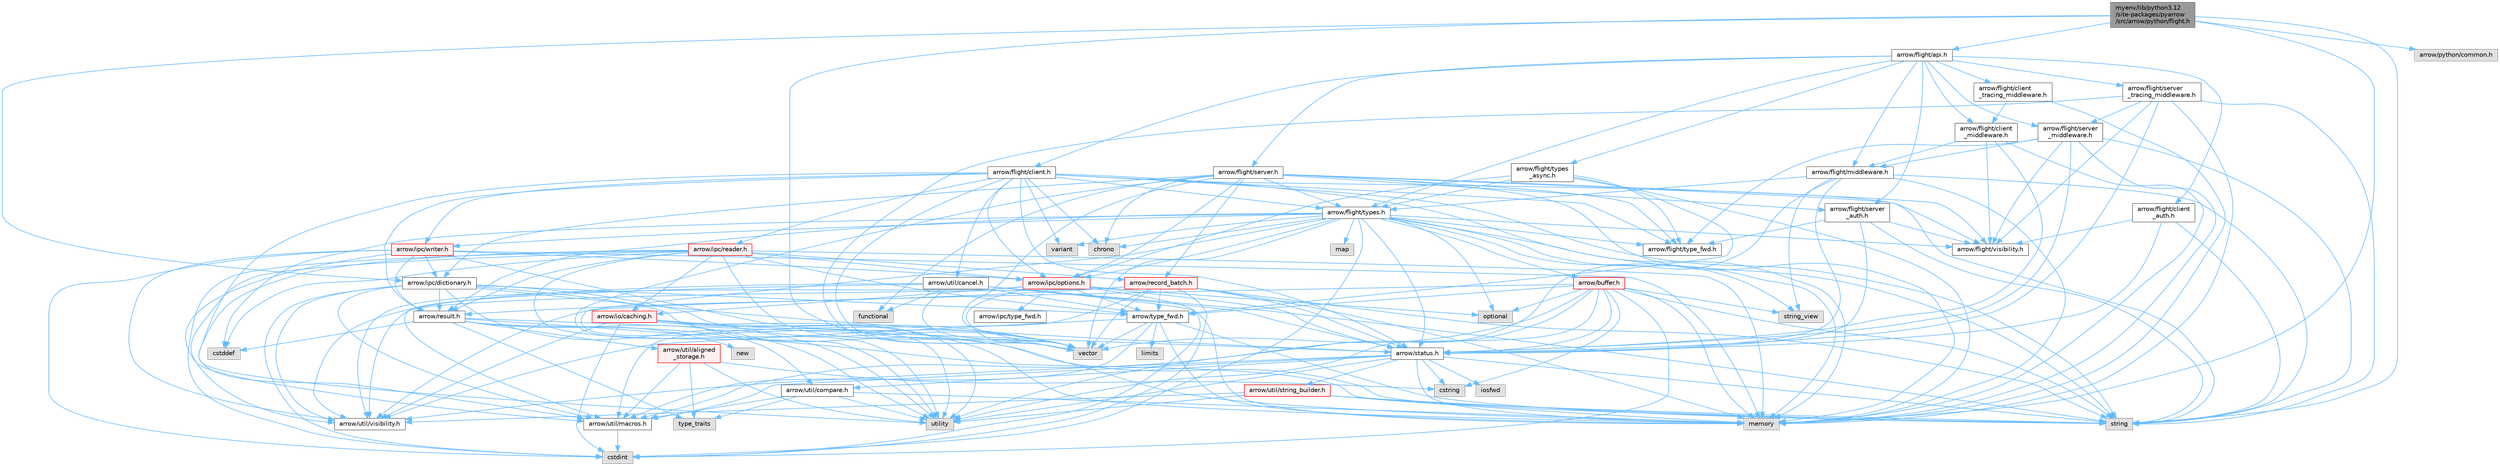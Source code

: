 digraph "myenv/lib/python3.12/site-packages/pyarrow/src/arrow/python/flight.h"
{
 // LATEX_PDF_SIZE
  bgcolor="transparent";
  edge [fontname=Helvetica,fontsize=10,labelfontname=Helvetica,labelfontsize=10];
  node [fontname=Helvetica,fontsize=10,shape=box,height=0.2,width=0.4];
  Node1 [id="Node000001",label="myenv/lib/python3.12\l/site-packages/pyarrow\l/src/arrow/python/flight.h",height=0.2,width=0.4,color="gray40", fillcolor="grey60", style="filled", fontcolor="black",tooltip=" "];
  Node1 -> Node2 [id="edge1_Node000001_Node000002",color="steelblue1",style="solid",tooltip=" "];
  Node2 [id="Node000002",label="memory",height=0.2,width=0.4,color="grey60", fillcolor="#E0E0E0", style="filled",tooltip=" "];
  Node1 -> Node3 [id="edge2_Node000001_Node000003",color="steelblue1",style="solid",tooltip=" "];
  Node3 [id="Node000003",label="string",height=0.2,width=0.4,color="grey60", fillcolor="#E0E0E0", style="filled",tooltip=" "];
  Node1 -> Node4 [id="edge3_Node000001_Node000004",color="steelblue1",style="solid",tooltip=" "];
  Node4 [id="Node000004",label="vector",height=0.2,width=0.4,color="grey60", fillcolor="#E0E0E0", style="filled",tooltip=" "];
  Node1 -> Node5 [id="edge4_Node000001_Node000005",color="steelblue1",style="solid",tooltip=" "];
  Node5 [id="Node000005",label="arrow/flight/api.h",height=0.2,width=0.4,color="grey40", fillcolor="white", style="filled",URL="$include_2arrow_2flight_2api_8h.html",tooltip=" "];
  Node5 -> Node6 [id="edge5_Node000005_Node000006",color="steelblue1",style="solid",tooltip=" "];
  Node6 [id="Node000006",label="arrow/flight/client.h",height=0.2,width=0.4,color="grey40", fillcolor="white", style="filled",URL="$client_8h.html",tooltip=" "];
  Node6 -> Node7 [id="edge6_Node000006_Node000007",color="steelblue1",style="solid",tooltip=" "];
  Node7 [id="Node000007",label="chrono",height=0.2,width=0.4,color="grey60", fillcolor="#E0E0E0", style="filled",tooltip=" "];
  Node6 -> Node2 [id="edge7_Node000006_Node000002",color="steelblue1",style="solid",tooltip=" "];
  Node6 -> Node3 [id="edge8_Node000006_Node000003",color="steelblue1",style="solid",tooltip=" "];
  Node6 -> Node8 [id="edge9_Node000006_Node000008",color="steelblue1",style="solid",tooltip=" "];
  Node8 [id="Node000008",label="utility",height=0.2,width=0.4,color="grey60", fillcolor="#E0E0E0", style="filled",tooltip=" "];
  Node6 -> Node9 [id="edge10_Node000006_Node000009",color="steelblue1",style="solid",tooltip=" "];
  Node9 [id="Node000009",label="variant",height=0.2,width=0.4,color="grey60", fillcolor="#E0E0E0", style="filled",tooltip=" "];
  Node6 -> Node4 [id="edge11_Node000006_Node000004",color="steelblue1",style="solid",tooltip=" "];
  Node6 -> Node10 [id="edge12_Node000006_Node000010",color="steelblue1",style="solid",tooltip=" "];
  Node10 [id="Node000010",label="arrow/ipc/options.h",height=0.2,width=0.4,color="red", fillcolor="#FFF0F0", style="filled",URL="$ipc_2options_8h.html",tooltip=" "];
  Node10 -> Node11 [id="edge13_Node000010_Node000011",color="steelblue1",style="solid",tooltip=" "];
  Node11 [id="Node000011",label="cstdint",height=0.2,width=0.4,color="grey60", fillcolor="#E0E0E0", style="filled",tooltip=" "];
  Node10 -> Node12 [id="edge14_Node000010_Node000012",color="steelblue1",style="solid",tooltip=" "];
  Node12 [id="Node000012",label="optional",height=0.2,width=0.4,color="grey60", fillcolor="#E0E0E0", style="filled",tooltip=" "];
  Node10 -> Node4 [id="edge15_Node000010_Node000004",color="steelblue1",style="solid",tooltip=" "];
  Node10 -> Node13 [id="edge16_Node000010_Node000013",color="steelblue1",style="solid",tooltip=" "];
  Node13 [id="Node000013",label="arrow/io/caching.h",height=0.2,width=0.4,color="red", fillcolor="#FFF0F0", style="filled",URL="$caching_8h.html",tooltip=" "];
  Node13 -> Node11 [id="edge17_Node000013_Node000011",color="steelblue1",style="solid",tooltip=" "];
  Node13 -> Node2 [id="edge18_Node000013_Node000002",color="steelblue1",style="solid",tooltip=" "];
  Node13 -> Node3 [id="edge19_Node000013_Node000003",color="steelblue1",style="solid",tooltip=" "];
  Node13 -> Node8 [id="edge20_Node000013_Node000008",color="steelblue1",style="solid",tooltip=" "];
  Node13 -> Node4 [id="edge21_Node000013_Node000004",color="steelblue1",style="solid",tooltip=" "];
  Node13 -> Node20 [id="edge22_Node000013_Node000020",color="steelblue1",style="solid",tooltip=" "];
  Node20 [id="Node000020",label="arrow/util/visibility.h",height=0.2,width=0.4,color="grey40", fillcolor="white", style="filled",URL="$include_2arrow_2util_2visibility_8h.html",tooltip=" "];
  Node10 -> Node31 [id="edge23_Node000010_Node000031",color="steelblue1",style="solid",tooltip=" "];
  Node31 [id="Node000031",label="arrow/ipc/type_fwd.h",height=0.2,width=0.4,color="grey40", fillcolor="white", style="filled",URL="$arrow_2ipc_2type__fwd_8h.html",tooltip=" "];
  Node10 -> Node23 [id="edge24_Node000010_Node000023",color="steelblue1",style="solid",tooltip=" "];
  Node23 [id="Node000023",label="arrow/status.h",height=0.2,width=0.4,color="grey40", fillcolor="white", style="filled",URL="$status_8h.html",tooltip=" "];
  Node23 -> Node24 [id="edge25_Node000023_Node000024",color="steelblue1",style="solid",tooltip=" "];
  Node24 [id="Node000024",label="cstring",height=0.2,width=0.4,color="grey60", fillcolor="#E0E0E0", style="filled",tooltip=" "];
  Node23 -> Node25 [id="edge26_Node000023_Node000025",color="steelblue1",style="solid",tooltip=" "];
  Node25 [id="Node000025",label="iosfwd",height=0.2,width=0.4,color="grey60", fillcolor="#E0E0E0", style="filled",tooltip=" "];
  Node23 -> Node2 [id="edge27_Node000023_Node000002",color="steelblue1",style="solid",tooltip=" "];
  Node23 -> Node3 [id="edge28_Node000023_Node000003",color="steelblue1",style="solid",tooltip=" "];
  Node23 -> Node8 [id="edge29_Node000023_Node000008",color="steelblue1",style="solid",tooltip=" "];
  Node23 -> Node26 [id="edge30_Node000023_Node000026",color="steelblue1",style="solid",tooltip=" "];
  Node26 [id="Node000026",label="arrow/util/compare.h",height=0.2,width=0.4,color="grey40", fillcolor="white", style="filled",URL="$util_2compare_8h.html",tooltip=" "];
  Node26 -> Node2 [id="edge31_Node000026_Node000002",color="steelblue1",style="solid",tooltip=" "];
  Node26 -> Node27 [id="edge32_Node000026_Node000027",color="steelblue1",style="solid",tooltip=" "];
  Node27 [id="Node000027",label="type_traits",height=0.2,width=0.4,color="grey60", fillcolor="#E0E0E0", style="filled",tooltip=" "];
  Node26 -> Node8 [id="edge33_Node000026_Node000008",color="steelblue1",style="solid",tooltip=" "];
  Node26 -> Node19 [id="edge34_Node000026_Node000019",color="steelblue1",style="solid",tooltip=" "];
  Node19 [id="Node000019",label="arrow/util/macros.h",height=0.2,width=0.4,color="grey40", fillcolor="white", style="filled",URL="$macros_8h.html",tooltip=" "];
  Node19 -> Node11 [id="edge35_Node000019_Node000011",color="steelblue1",style="solid",tooltip=" "];
  Node23 -> Node19 [id="edge36_Node000023_Node000019",color="steelblue1",style="solid",tooltip=" "];
  Node23 -> Node28 [id="edge37_Node000023_Node000028",color="steelblue1",style="solid",tooltip=" "];
  Node28 [id="Node000028",label="arrow/util/string_builder.h",height=0.2,width=0.4,color="red", fillcolor="#FFF0F0", style="filled",URL="$string__builder_8h.html",tooltip=" "];
  Node28 -> Node2 [id="edge38_Node000028_Node000002",color="steelblue1",style="solid",tooltip=" "];
  Node28 -> Node3 [id="edge39_Node000028_Node000003",color="steelblue1",style="solid",tooltip=" "];
  Node28 -> Node8 [id="edge40_Node000028_Node000008",color="steelblue1",style="solid",tooltip=" "];
  Node28 -> Node20 [id="edge41_Node000028_Node000020",color="steelblue1",style="solid",tooltip=" "];
  Node23 -> Node20 [id="edge42_Node000023_Node000020",color="steelblue1",style="solid",tooltip=" "];
  Node10 -> Node17 [id="edge43_Node000010_Node000017",color="steelblue1",style="solid",tooltip=" "];
  Node17 [id="Node000017",label="arrow/type_fwd.h",height=0.2,width=0.4,color="grey40", fillcolor="white", style="filled",URL="$arrow_2type__fwd_8h.html",tooltip=" "];
  Node17 -> Node18 [id="edge44_Node000017_Node000018",color="steelblue1",style="solid",tooltip=" "];
  Node18 [id="Node000018",label="limits",height=0.2,width=0.4,color="grey60", fillcolor="#E0E0E0", style="filled",tooltip=" "];
  Node17 -> Node2 [id="edge45_Node000017_Node000002",color="steelblue1",style="solid",tooltip=" "];
  Node17 -> Node3 [id="edge46_Node000017_Node000003",color="steelblue1",style="solid",tooltip=" "];
  Node17 -> Node4 [id="edge47_Node000017_Node000004",color="steelblue1",style="solid",tooltip=" "];
  Node17 -> Node19 [id="edge48_Node000017_Node000019",color="steelblue1",style="solid",tooltip=" "];
  Node17 -> Node20 [id="edge49_Node000017_Node000020",color="steelblue1",style="solid",tooltip=" "];
  Node10 -> Node20 [id="edge50_Node000010_Node000020",color="steelblue1",style="solid",tooltip=" "];
  Node6 -> Node38 [id="edge51_Node000006_Node000038",color="steelblue1",style="solid",tooltip=" "];
  Node38 [id="Node000038",label="arrow/ipc/reader.h",height=0.2,width=0.4,color="red", fillcolor="#FFF0F0", style="filled",URL="$arrow_2ipc_2reader_8h.html",tooltip=" "];
  Node38 -> Node34 [id="edge52_Node000038_Node000034",color="steelblue1",style="solid",tooltip=" "];
  Node34 [id="Node000034",label="cstddef",height=0.2,width=0.4,color="grey60", fillcolor="#E0E0E0", style="filled",tooltip=" "];
  Node38 -> Node11 [id="edge53_Node000038_Node000011",color="steelblue1",style="solid",tooltip=" "];
  Node38 -> Node2 [id="edge54_Node000038_Node000002",color="steelblue1",style="solid",tooltip=" "];
  Node38 -> Node8 [id="edge55_Node000038_Node000008",color="steelblue1",style="solid",tooltip=" "];
  Node38 -> Node4 [id="edge56_Node000038_Node000004",color="steelblue1",style="solid",tooltip=" "];
  Node38 -> Node13 [id="edge57_Node000038_Node000013",color="steelblue1",style="solid",tooltip=" "];
  Node38 -> Node10 [id="edge58_Node000038_Node000010",color="steelblue1",style="solid",tooltip=" "];
  Node38 -> Node40 [id="edge59_Node000038_Node000040",color="steelblue1",style="solid",tooltip=" "];
  Node40 [id="Node000040",label="arrow/record_batch.h",height=0.2,width=0.4,color="red", fillcolor="#FFF0F0", style="filled",URL="$record__batch_8h.html",tooltip=" "];
  Node40 -> Node11 [id="edge60_Node000040_Node000011",color="steelblue1",style="solid",tooltip=" "];
  Node40 -> Node2 [id="edge61_Node000040_Node000002",color="steelblue1",style="solid",tooltip=" "];
  Node40 -> Node3 [id="edge62_Node000040_Node000003",color="steelblue1",style="solid",tooltip=" "];
  Node40 -> Node4 [id="edge63_Node000040_Node000004",color="steelblue1",style="solid",tooltip=" "];
  Node40 -> Node33 [id="edge64_Node000040_Node000033",color="steelblue1",style="solid",tooltip=" "];
  Node33 [id="Node000033",label="arrow/result.h",height=0.2,width=0.4,color="grey40", fillcolor="white", style="filled",URL="$result_8h.html",tooltip=" "];
  Node33 -> Node34 [id="edge65_Node000033_Node000034",color="steelblue1",style="solid",tooltip=" "];
  Node33 -> Node35 [id="edge66_Node000033_Node000035",color="steelblue1",style="solid",tooltip=" "];
  Node35 [id="Node000035",label="new",height=0.2,width=0.4,color="grey60", fillcolor="#E0E0E0", style="filled",tooltip=" "];
  Node33 -> Node3 [id="edge67_Node000033_Node000003",color="steelblue1",style="solid",tooltip=" "];
  Node33 -> Node27 [id="edge68_Node000033_Node000027",color="steelblue1",style="solid",tooltip=" "];
  Node33 -> Node8 [id="edge69_Node000033_Node000008",color="steelblue1",style="solid",tooltip=" "];
  Node33 -> Node23 [id="edge70_Node000033_Node000023",color="steelblue1",style="solid",tooltip=" "];
  Node33 -> Node36 [id="edge71_Node000033_Node000036",color="steelblue1",style="solid",tooltip=" "];
  Node36 [id="Node000036",label="arrow/util/aligned\l_storage.h",height=0.2,width=0.4,color="red", fillcolor="#FFF0F0", style="filled",URL="$aligned__storage_8h.html",tooltip=" "];
  Node36 -> Node24 [id="edge72_Node000036_Node000024",color="steelblue1",style="solid",tooltip=" "];
  Node36 -> Node27 [id="edge73_Node000036_Node000027",color="steelblue1",style="solid",tooltip=" "];
  Node36 -> Node8 [id="edge74_Node000036_Node000008",color="steelblue1",style="solid",tooltip=" "];
  Node36 -> Node19 [id="edge75_Node000036_Node000019",color="steelblue1",style="solid",tooltip=" "];
  Node33 -> Node26 [id="edge76_Node000033_Node000026",color="steelblue1",style="solid",tooltip=" "];
  Node40 -> Node23 [id="edge77_Node000040_Node000023",color="steelblue1",style="solid",tooltip=" "];
  Node40 -> Node17 [id="edge78_Node000040_Node000017",color="steelblue1",style="solid",tooltip=" "];
  Node40 -> Node19 [id="edge79_Node000040_Node000019",color="steelblue1",style="solid",tooltip=" "];
  Node40 -> Node20 [id="edge80_Node000040_Node000020",color="steelblue1",style="solid",tooltip=" "];
  Node38 -> Node33 [id="edge81_Node000038_Node000033",color="steelblue1",style="solid",tooltip=" "];
  Node38 -> Node17 [id="edge82_Node000038_Node000017",color="steelblue1",style="solid",tooltip=" "];
  Node38 -> Node19 [id="edge83_Node000038_Node000019",color="steelblue1",style="solid",tooltip=" "];
  Node38 -> Node20 [id="edge84_Node000038_Node000020",color="steelblue1",style="solid",tooltip=" "];
  Node6 -> Node79 [id="edge85_Node000006_Node000079",color="steelblue1",style="solid",tooltip=" "];
  Node79 [id="Node000079",label="arrow/ipc/writer.h",height=0.2,width=0.4,color="red", fillcolor="#FFF0F0", style="filled",URL="$arrow_2ipc_2writer_8h.html",tooltip=" "];
  Node79 -> Node11 [id="edge86_Node000079_Node000011",color="steelblue1",style="solid",tooltip=" "];
  Node79 -> Node2 [id="edge87_Node000079_Node000002",color="steelblue1",style="solid",tooltip=" "];
  Node79 -> Node4 [id="edge88_Node000079_Node000004",color="steelblue1",style="solid",tooltip=" "];
  Node79 -> Node80 [id="edge89_Node000079_Node000080",color="steelblue1",style="solid",tooltip=" "];
  Node80 [id="Node000080",label="arrow/ipc/dictionary.h",height=0.2,width=0.4,color="grey40", fillcolor="white", style="filled",URL="$dictionary_8h.html",tooltip=" "];
  Node80 -> Node11 [id="edge90_Node000080_Node000011",color="steelblue1",style="solid",tooltip=" "];
  Node80 -> Node2 [id="edge91_Node000080_Node000002",color="steelblue1",style="solid",tooltip=" "];
  Node80 -> Node8 [id="edge92_Node000080_Node000008",color="steelblue1",style="solid",tooltip=" "];
  Node80 -> Node4 [id="edge93_Node000080_Node000004",color="steelblue1",style="solid",tooltip=" "];
  Node80 -> Node33 [id="edge94_Node000080_Node000033",color="steelblue1",style="solid",tooltip=" "];
  Node80 -> Node23 [id="edge95_Node000080_Node000023",color="steelblue1",style="solid",tooltip=" "];
  Node80 -> Node17 [id="edge96_Node000080_Node000017",color="steelblue1",style="solid",tooltip=" "];
  Node80 -> Node19 [id="edge97_Node000080_Node000019",color="steelblue1",style="solid",tooltip=" "];
  Node80 -> Node20 [id="edge98_Node000080_Node000020",color="steelblue1",style="solid",tooltip=" "];
  Node79 -> Node10 [id="edge99_Node000079_Node000010",color="steelblue1",style="solid",tooltip=" "];
  Node79 -> Node33 [id="edge100_Node000079_Node000033",color="steelblue1",style="solid",tooltip=" "];
  Node79 -> Node19 [id="edge101_Node000079_Node000019",color="steelblue1",style="solid",tooltip=" "];
  Node79 -> Node20 [id="edge102_Node000079_Node000020",color="steelblue1",style="solid",tooltip=" "];
  Node6 -> Node33 [id="edge103_Node000006_Node000033",color="steelblue1",style="solid",tooltip=" "];
  Node6 -> Node23 [id="edge104_Node000006_Node000023",color="steelblue1",style="solid",tooltip=" "];
  Node6 -> Node21 [id="edge105_Node000006_Node000021",color="steelblue1",style="solid",tooltip=" "];
  Node21 [id="Node000021",label="arrow/util/cancel.h",height=0.2,width=0.4,color="grey40", fillcolor="white", style="filled",URL="$cancel_8h.html",tooltip=" "];
  Node21 -> Node22 [id="edge106_Node000021_Node000022",color="steelblue1",style="solid",tooltip=" "];
  Node22 [id="Node000022",label="functional",height=0.2,width=0.4,color="grey60", fillcolor="#E0E0E0", style="filled",tooltip=" "];
  Node21 -> Node2 [id="edge107_Node000021_Node000002",color="steelblue1",style="solid",tooltip=" "];
  Node21 -> Node3 [id="edge108_Node000021_Node000003",color="steelblue1",style="solid",tooltip=" "];
  Node21 -> Node4 [id="edge109_Node000021_Node000004",color="steelblue1",style="solid",tooltip=" "];
  Node21 -> Node23 [id="edge110_Node000021_Node000023",color="steelblue1",style="solid",tooltip=" "];
  Node21 -> Node17 [id="edge111_Node000021_Node000017",color="steelblue1",style="solid",tooltip=" "];
  Node21 -> Node19 [id="edge112_Node000021_Node000019",color="steelblue1",style="solid",tooltip=" "];
  Node21 -> Node20 [id="edge113_Node000021_Node000020",color="steelblue1",style="solid",tooltip=" "];
  Node6 -> Node81 [id="edge114_Node000006_Node000081",color="steelblue1",style="solid",tooltip=" "];
  Node81 [id="Node000081",label="arrow/flight/type_fwd.h",height=0.2,width=0.4,color="grey40", fillcolor="white", style="filled",URL="$arrow_2flight_2type__fwd_8h.html",tooltip=" "];
  Node6 -> Node82 [id="edge115_Node000006_Node000082",color="steelblue1",style="solid",tooltip=" "];
  Node82 [id="Node000082",label="arrow/flight/types.h",height=0.2,width=0.4,color="grey40", fillcolor="white", style="filled",URL="$arrow_2flight_2types_8h.html",tooltip=" "];
  Node82 -> Node7 [id="edge116_Node000082_Node000007",color="steelblue1",style="solid",tooltip=" "];
  Node82 -> Node34 [id="edge117_Node000082_Node000034",color="steelblue1",style="solid",tooltip=" "];
  Node82 -> Node11 [id="edge118_Node000082_Node000011",color="steelblue1",style="solid",tooltip=" "];
  Node82 -> Node83 [id="edge119_Node000082_Node000083",color="steelblue1",style="solid",tooltip=" "];
  Node83 [id="Node000083",label="map",height=0.2,width=0.4,color="grey60", fillcolor="#E0E0E0", style="filled",tooltip=" "];
  Node82 -> Node2 [id="edge120_Node000082_Node000002",color="steelblue1",style="solid",tooltip=" "];
  Node82 -> Node12 [id="edge121_Node000082_Node000012",color="steelblue1",style="solid",tooltip=" "];
  Node82 -> Node3 [id="edge122_Node000082_Node000003",color="steelblue1",style="solid",tooltip=" "];
  Node82 -> Node15 [id="edge123_Node000082_Node000015",color="steelblue1",style="solid",tooltip=" "];
  Node15 [id="Node000015",label="string_view",height=0.2,width=0.4,color="grey60", fillcolor="#E0E0E0", style="filled",tooltip=" "];
  Node82 -> Node8 [id="edge124_Node000082_Node000008",color="steelblue1",style="solid",tooltip=" "];
  Node82 -> Node9 [id="edge125_Node000082_Node000009",color="steelblue1",style="solid",tooltip=" "];
  Node82 -> Node4 [id="edge126_Node000082_Node000004",color="steelblue1",style="solid",tooltip=" "];
  Node82 -> Node84 [id="edge127_Node000082_Node000084",color="steelblue1",style="solid",tooltip=" "];
  Node84 [id="Node000084",label="arrow/buffer.h",height=0.2,width=0.4,color="red", fillcolor="#FFF0F0", style="filled",URL="$buffer_8h.html",tooltip=" "];
  Node84 -> Node11 [id="edge128_Node000084_Node000011",color="steelblue1",style="solid",tooltip=" "];
  Node84 -> Node24 [id="edge129_Node000084_Node000024",color="steelblue1",style="solid",tooltip=" "];
  Node84 -> Node2 [id="edge130_Node000084_Node000002",color="steelblue1",style="solid",tooltip=" "];
  Node84 -> Node12 [id="edge131_Node000084_Node000012",color="steelblue1",style="solid",tooltip=" "];
  Node84 -> Node3 [id="edge132_Node000084_Node000003",color="steelblue1",style="solid",tooltip=" "];
  Node84 -> Node15 [id="edge133_Node000084_Node000015",color="steelblue1",style="solid",tooltip=" "];
  Node84 -> Node8 [id="edge134_Node000084_Node000008",color="steelblue1",style="solid",tooltip=" "];
  Node84 -> Node4 [id="edge135_Node000084_Node000004",color="steelblue1",style="solid",tooltip=" "];
  Node84 -> Node23 [id="edge136_Node000084_Node000023",color="steelblue1",style="solid",tooltip=" "];
  Node84 -> Node17 [id="edge137_Node000084_Node000017",color="steelblue1",style="solid",tooltip=" "];
  Node84 -> Node19 [id="edge138_Node000084_Node000019",color="steelblue1",style="solid",tooltip=" "];
  Node84 -> Node20 [id="edge139_Node000084_Node000020",color="steelblue1",style="solid",tooltip=" "];
  Node82 -> Node81 [id="edge140_Node000082_Node000081",color="steelblue1",style="solid",tooltip=" "];
  Node82 -> Node87 [id="edge141_Node000082_Node000087",color="steelblue1",style="solid",tooltip=" "];
  Node87 [id="Node000087",label="arrow/flight/visibility.h",height=0.2,width=0.4,color="grey40", fillcolor="white", style="filled",URL="$include_2arrow_2flight_2visibility_8h.html",tooltip=" "];
  Node82 -> Node10 [id="edge142_Node000082_Node000010",color="steelblue1",style="solid",tooltip=" "];
  Node82 -> Node79 [id="edge143_Node000082_Node000079",color="steelblue1",style="solid",tooltip=" "];
  Node82 -> Node33 [id="edge144_Node000082_Node000033",color="steelblue1",style="solid",tooltip=" "];
  Node82 -> Node23 [id="edge145_Node000082_Node000023",color="steelblue1",style="solid",tooltip=" "];
  Node6 -> Node87 [id="edge146_Node000006_Node000087",color="steelblue1",style="solid",tooltip=" "];
  Node5 -> Node88 [id="edge147_Node000005_Node000088",color="steelblue1",style="solid",tooltip=" "];
  Node88 [id="Node000088",label="arrow/flight/client\l_auth.h",height=0.2,width=0.4,color="grey40", fillcolor="white", style="filled",URL="$client__auth_8h.html",tooltip=" "];
  Node88 -> Node3 [id="edge148_Node000088_Node000003",color="steelblue1",style="solid",tooltip=" "];
  Node88 -> Node87 [id="edge149_Node000088_Node000087",color="steelblue1",style="solid",tooltip=" "];
  Node88 -> Node23 [id="edge150_Node000088_Node000023",color="steelblue1",style="solid",tooltip=" "];
  Node5 -> Node89 [id="edge151_Node000005_Node000089",color="steelblue1",style="solid",tooltip=" "];
  Node89 [id="Node000089",label="arrow/flight/client\l_middleware.h",height=0.2,width=0.4,color="grey40", fillcolor="white", style="filled",URL="$client__middleware_8h.html",tooltip=" "];
  Node89 -> Node2 [id="edge152_Node000089_Node000002",color="steelblue1",style="solid",tooltip=" "];
  Node89 -> Node90 [id="edge153_Node000089_Node000090",color="steelblue1",style="solid",tooltip=" "];
  Node90 [id="Node000090",label="arrow/flight/middleware.h",height=0.2,width=0.4,color="grey40", fillcolor="white", style="filled",URL="$middleware_8h.html",tooltip=" "];
  Node90 -> Node2 [id="edge154_Node000090_Node000002",color="steelblue1",style="solid",tooltip=" "];
  Node90 -> Node3 [id="edge155_Node000090_Node000003",color="steelblue1",style="solid",tooltip=" "];
  Node90 -> Node15 [id="edge156_Node000090_Node000015",color="steelblue1",style="solid",tooltip=" "];
  Node90 -> Node8 [id="edge157_Node000090_Node000008",color="steelblue1",style="solid",tooltip=" "];
  Node90 -> Node82 [id="edge158_Node000090_Node000082",color="steelblue1",style="solid",tooltip=" "];
  Node90 -> Node23 [id="edge159_Node000090_Node000023",color="steelblue1",style="solid",tooltip=" "];
  Node89 -> Node87 [id="edge160_Node000089_Node000087",color="steelblue1",style="solid",tooltip=" "];
  Node89 -> Node23 [id="edge161_Node000089_Node000023",color="steelblue1",style="solid",tooltip=" "];
  Node5 -> Node91 [id="edge162_Node000005_Node000091",color="steelblue1",style="solid",tooltip=" "];
  Node91 [id="Node000091",label="arrow/flight/client\l_tracing_middleware.h",height=0.2,width=0.4,color="grey40", fillcolor="white", style="filled",URL="$client__tracing__middleware_8h.html",tooltip=" "];
  Node91 -> Node2 [id="edge163_Node000091_Node000002",color="steelblue1",style="solid",tooltip=" "];
  Node91 -> Node89 [id="edge164_Node000091_Node000089",color="steelblue1",style="solid",tooltip=" "];
  Node5 -> Node90 [id="edge165_Node000005_Node000090",color="steelblue1",style="solid",tooltip=" "];
  Node5 -> Node92 [id="edge166_Node000005_Node000092",color="steelblue1",style="solid",tooltip=" "];
  Node92 [id="Node000092",label="arrow/flight/server.h",height=0.2,width=0.4,color="grey40", fillcolor="white", style="filled",URL="$server_8h.html",tooltip=" "];
  Node92 -> Node7 [id="edge167_Node000092_Node000007",color="steelblue1",style="solid",tooltip=" "];
  Node92 -> Node22 [id="edge168_Node000092_Node000022",color="steelblue1",style="solid",tooltip=" "];
  Node92 -> Node2 [id="edge169_Node000092_Node000002",color="steelblue1",style="solid",tooltip=" "];
  Node92 -> Node3 [id="edge170_Node000092_Node000003",color="steelblue1",style="solid",tooltip=" "];
  Node92 -> Node8 [id="edge171_Node000092_Node000008",color="steelblue1",style="solid",tooltip=" "];
  Node92 -> Node4 [id="edge172_Node000092_Node000004",color="steelblue1",style="solid",tooltip=" "];
  Node92 -> Node93 [id="edge173_Node000092_Node000093",color="steelblue1",style="solid",tooltip=" "];
  Node93 [id="Node000093",label="arrow/flight/server\l_auth.h",height=0.2,width=0.4,color="grey40", fillcolor="white", style="filled",URL="$server__auth_8h.html",tooltip=" "];
  Node93 -> Node3 [id="edge174_Node000093_Node000003",color="steelblue1",style="solid",tooltip=" "];
  Node93 -> Node81 [id="edge175_Node000093_Node000081",color="steelblue1",style="solid",tooltip=" "];
  Node93 -> Node87 [id="edge176_Node000093_Node000087",color="steelblue1",style="solid",tooltip=" "];
  Node93 -> Node23 [id="edge177_Node000093_Node000023",color="steelblue1",style="solid",tooltip=" "];
  Node92 -> Node81 [id="edge178_Node000092_Node000081",color="steelblue1",style="solid",tooltip=" "];
  Node92 -> Node82 [id="edge179_Node000092_Node000082",color="steelblue1",style="solid",tooltip=" "];
  Node92 -> Node87 [id="edge180_Node000092_Node000087",color="steelblue1",style="solid",tooltip=" "];
  Node92 -> Node80 [id="edge181_Node000092_Node000080",color="steelblue1",style="solid",tooltip=" "];
  Node92 -> Node10 [id="edge182_Node000092_Node000010",color="steelblue1",style="solid",tooltip=" "];
  Node92 -> Node40 [id="edge183_Node000092_Node000040",color="steelblue1",style="solid",tooltip=" "];
  Node5 -> Node93 [id="edge184_Node000005_Node000093",color="steelblue1",style="solid",tooltip=" "];
  Node5 -> Node94 [id="edge185_Node000005_Node000094",color="steelblue1",style="solid",tooltip=" "];
  Node94 [id="Node000094",label="arrow/flight/server\l_middleware.h",height=0.2,width=0.4,color="grey40", fillcolor="white", style="filled",URL="$server__middleware_8h.html",tooltip=" "];
  Node94 -> Node2 [id="edge186_Node000094_Node000002",color="steelblue1",style="solid",tooltip=" "];
  Node94 -> Node3 [id="edge187_Node000094_Node000003",color="steelblue1",style="solid",tooltip=" "];
  Node94 -> Node90 [id="edge188_Node000094_Node000090",color="steelblue1",style="solid",tooltip=" "];
  Node94 -> Node81 [id="edge189_Node000094_Node000081",color="steelblue1",style="solid",tooltip=" "];
  Node94 -> Node87 [id="edge190_Node000094_Node000087",color="steelblue1",style="solid",tooltip=" "];
  Node94 -> Node23 [id="edge191_Node000094_Node000023",color="steelblue1",style="solid",tooltip=" "];
  Node5 -> Node95 [id="edge192_Node000005_Node000095",color="steelblue1",style="solid",tooltip=" "];
  Node95 [id="Node000095",label="arrow/flight/server\l_tracing_middleware.h",height=0.2,width=0.4,color="grey40", fillcolor="white", style="filled",URL="$server__tracing__middleware_8h.html",tooltip=" "];
  Node95 -> Node2 [id="edge193_Node000095_Node000002",color="steelblue1",style="solid",tooltip=" "];
  Node95 -> Node3 [id="edge194_Node000095_Node000003",color="steelblue1",style="solid",tooltip=" "];
  Node95 -> Node4 [id="edge195_Node000095_Node000004",color="steelblue1",style="solid",tooltip=" "];
  Node95 -> Node94 [id="edge196_Node000095_Node000094",color="steelblue1",style="solid",tooltip=" "];
  Node95 -> Node87 [id="edge197_Node000095_Node000087",color="steelblue1",style="solid",tooltip=" "];
  Node95 -> Node23 [id="edge198_Node000095_Node000023",color="steelblue1",style="solid",tooltip=" "];
  Node5 -> Node82 [id="edge199_Node000005_Node000082",color="steelblue1",style="solid",tooltip=" "];
  Node5 -> Node96 [id="edge200_Node000005_Node000096",color="steelblue1",style="solid",tooltip=" "];
  Node96 [id="Node000096",label="arrow/flight/types\l_async.h",height=0.2,width=0.4,color="grey40", fillcolor="white", style="filled",URL="$types__async_8h.html",tooltip=" "];
  Node96 -> Node2 [id="edge201_Node000096_Node000002",color="steelblue1",style="solid",tooltip=" "];
  Node96 -> Node81 [id="edge202_Node000096_Node000081",color="steelblue1",style="solid",tooltip=" "];
  Node96 -> Node82 [id="edge203_Node000096_Node000082",color="steelblue1",style="solid",tooltip=" "];
  Node96 -> Node10 [id="edge204_Node000096_Node000010",color="steelblue1",style="solid",tooltip=" "];
  Node96 -> Node17 [id="edge205_Node000096_Node000017",color="steelblue1",style="solid",tooltip=" "];
  Node1 -> Node80 [id="edge206_Node000001_Node000080",color="steelblue1",style="solid",tooltip=" "];
  Node1 -> Node97 [id="edge207_Node000001_Node000097",color="steelblue1",style="solid",tooltip=" "];
  Node97 [id="Node000097",label="arrow/python/common.h",height=0.2,width=0.4,color="grey60", fillcolor="#E0E0E0", style="filled",tooltip=" "];
}
